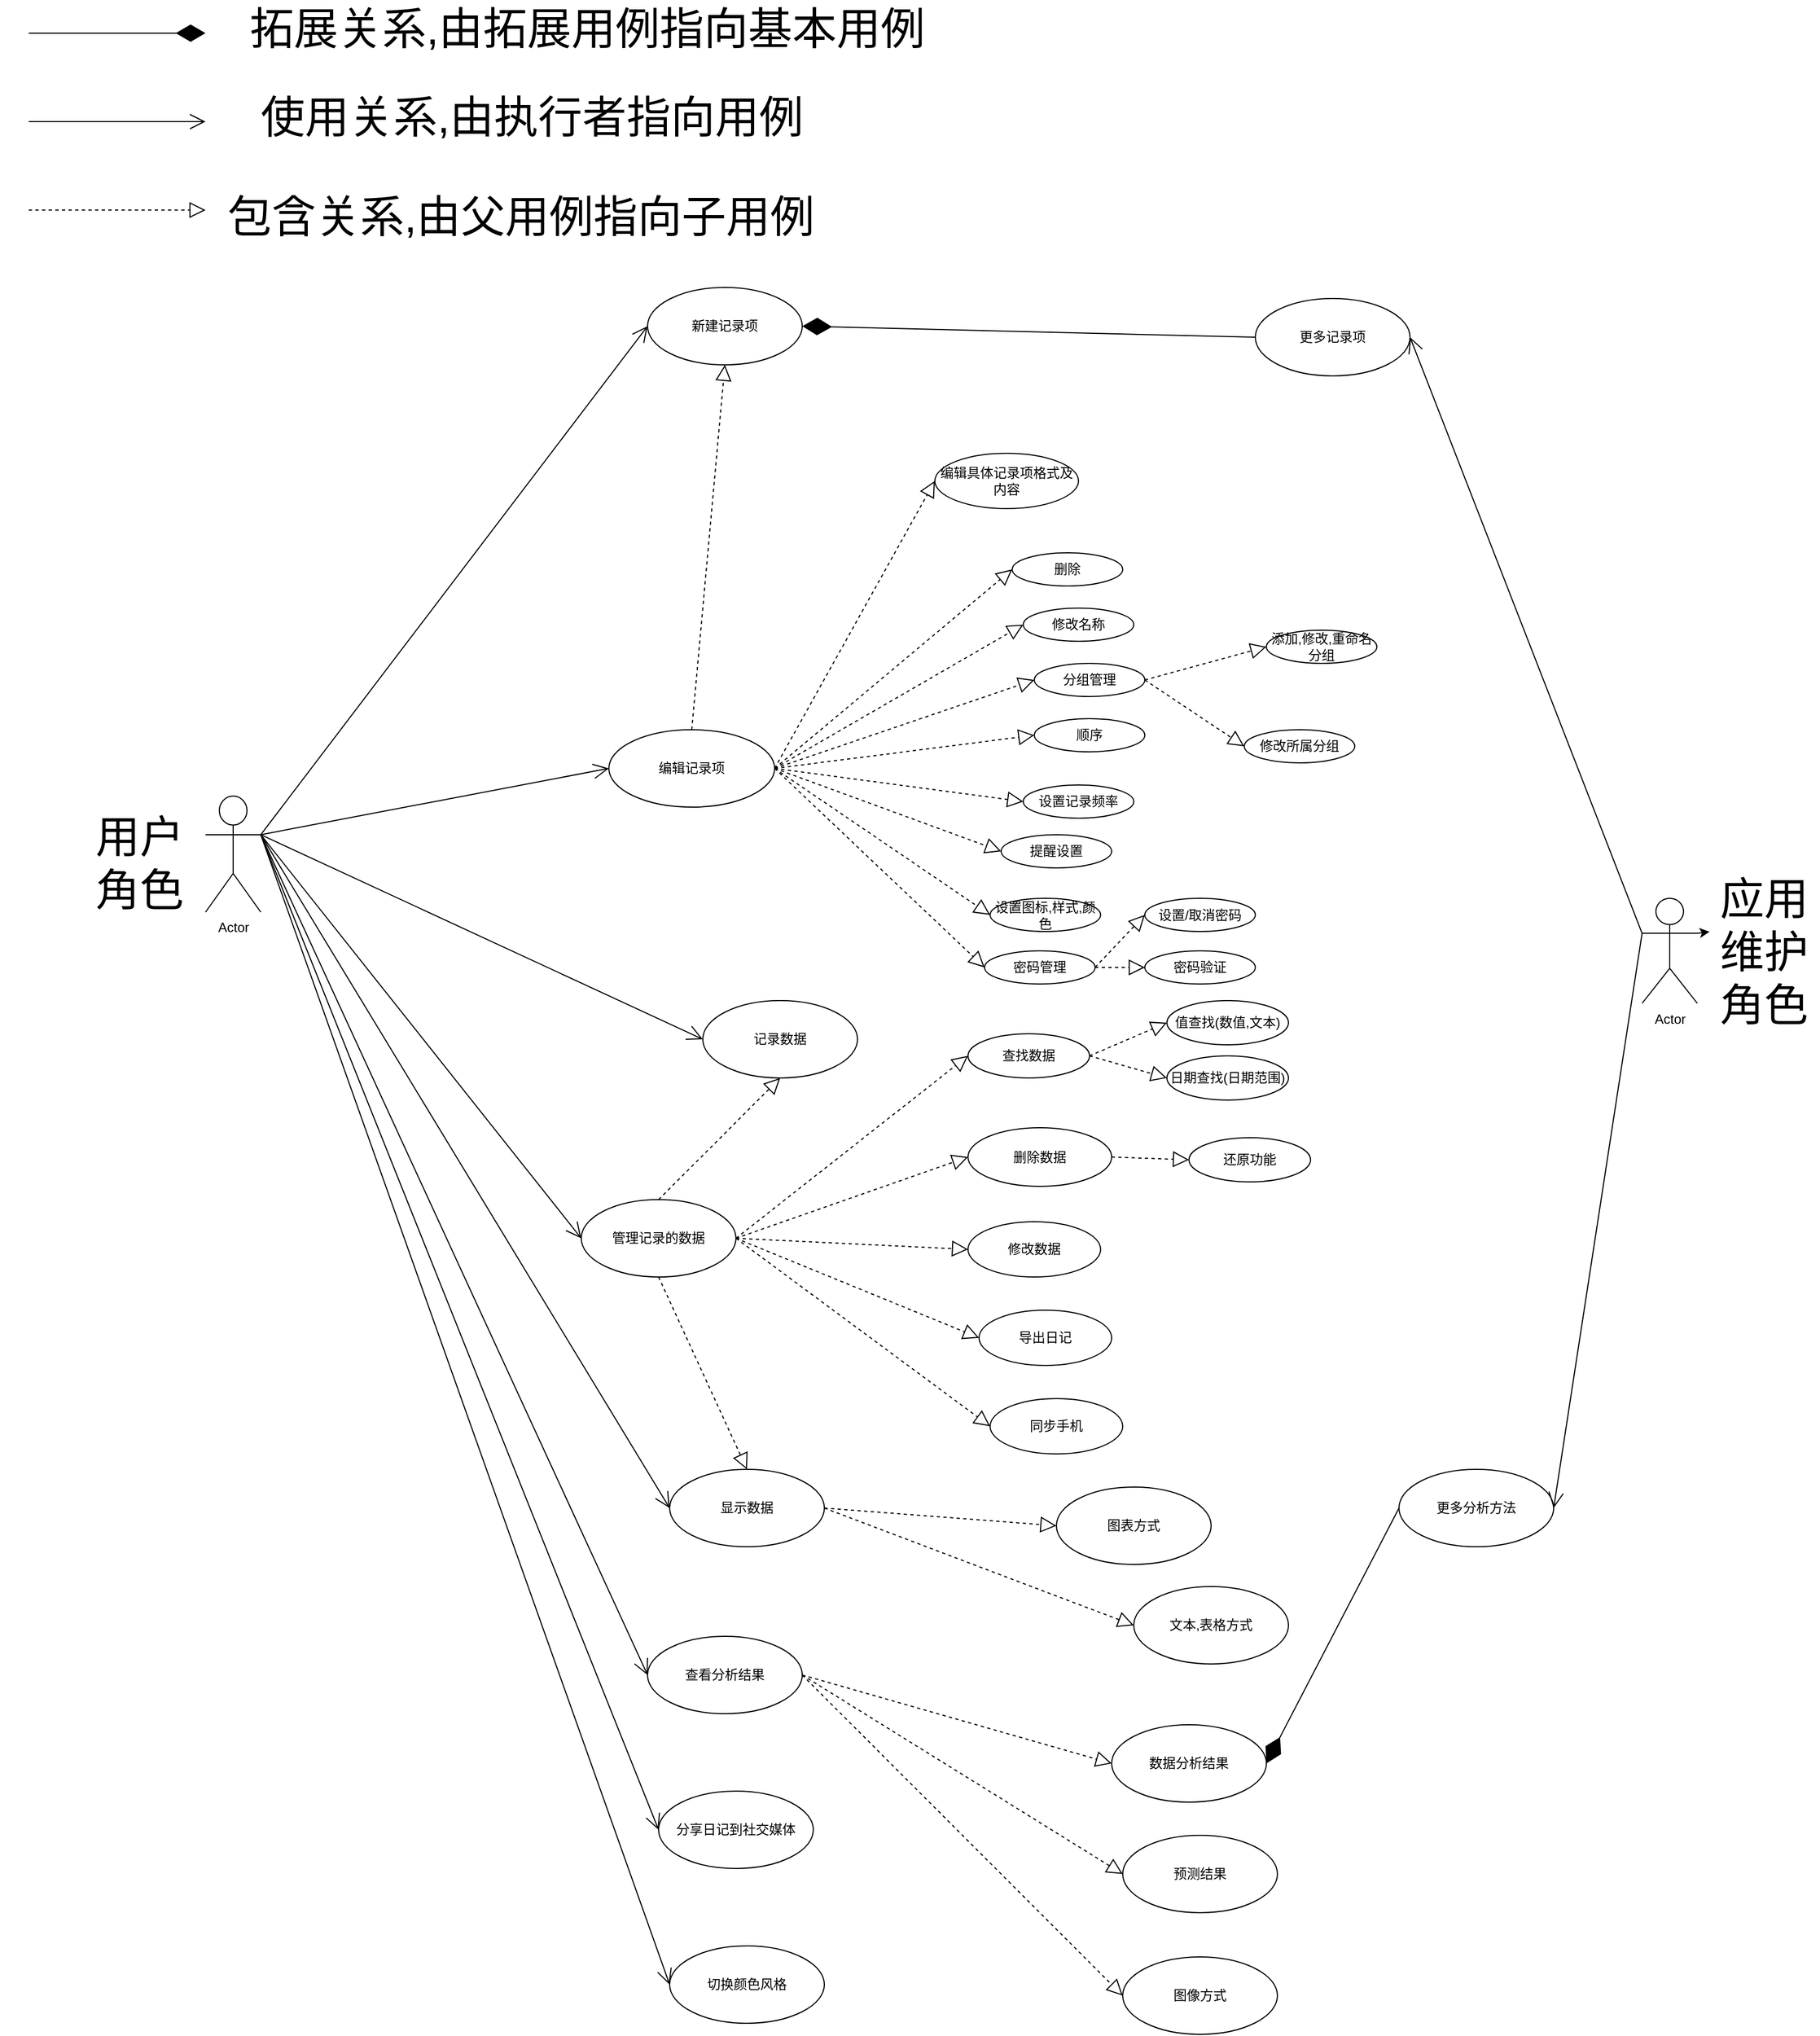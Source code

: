 <mxfile version="13.9.9" type="device"><diagram id="e2tGSwO5gteAZUFqLcbs" name="第 1 页"><mxGraphModel dx="1577" dy="485" grid="1" gridSize="10" guides="1" tooltips="1" connect="1" arrows="1" fold="1" page="1" pageScale="1" pageWidth="827" pageHeight="1169" math="0" shadow="0"><root><mxCell id="0"/><mxCell id="1" parent="0"/><object label="Actor" id="gkzIJjfs5HOEP_eOIGxo-1"><mxCell style="shape=umlActor;verticalLabelPosition=bottom;verticalAlign=top;html=1;outlineConnect=0;" parent="1" vertex="1"><mxGeometry x="-190" y="740" width="50" height="105" as="geometry"/></mxCell></object><mxCell id="gkzIJjfs5HOEP_eOIGxo-5" value="新建记录项" style="ellipse;whiteSpace=wrap;html=1;" parent="1" vertex="1"><mxGeometry x="210" y="280" width="140" height="70" as="geometry"/></mxCell><mxCell id="gkzIJjfs5HOEP_eOIGxo-6" value="记录数据" style="ellipse;whiteSpace=wrap;html=1;" parent="1" vertex="1"><mxGeometry x="260" y="925" width="140" height="70" as="geometry"/></mxCell><mxCell id="gkzIJjfs5HOEP_eOIGxo-7" value="管理记录的数据" style="ellipse;whiteSpace=wrap;html=1;" parent="1" vertex="1"><mxGeometry x="150" y="1105" width="140" height="70" as="geometry"/></mxCell><mxCell id="gkzIJjfs5HOEP_eOIGxo-8" value="显示数据" style="ellipse;whiteSpace=wrap;html=1;" parent="1" vertex="1"><mxGeometry x="230" y="1349" width="140" height="70" as="geometry"/></mxCell><mxCell id="gkzIJjfs5HOEP_eOIGxo-9" value="查看分析结果" style="ellipse;whiteSpace=wrap;html=1;" parent="1" vertex="1"><mxGeometry x="210" y="1500" width="140" height="70" as="geometry"/></mxCell><mxCell id="gkzIJjfs5HOEP_eOIGxo-17" value="" style="endArrow=block;dashed=1;endFill=0;endSize=12;html=1;entryX=0.5;entryY=1;entryDx=0;entryDy=0;exitX=0.5;exitY=0;exitDx=0;exitDy=0;" parent="1" source="gkzIJjfs5HOEP_eOIGxo-7" target="gkzIJjfs5HOEP_eOIGxo-6" edge="1"><mxGeometry width="160" relative="1" as="geometry"><mxPoint x="230" y="1035" as="sourcePoint"/><mxPoint x="390" y="1035" as="targetPoint"/></mxGeometry></mxCell><mxCell id="gkzIJjfs5HOEP_eOIGxo-19" value="更多记录项" style="ellipse;whiteSpace=wrap;html=1;" parent="1" vertex="1"><mxGeometry x="760" y="290" width="140" height="70" as="geometry"/></mxCell><mxCell id="gkzIJjfs5HOEP_eOIGxo-21" value="" style="endArrow=open;endFill=1;endSize=12;html=1;exitX=1;exitY=0.333;exitDx=0;exitDy=0;exitPerimeter=0;entryX=0;entryY=0.5;entryDx=0;entryDy=0;" parent="1" source="gkzIJjfs5HOEP_eOIGxo-1" target="gkzIJjfs5HOEP_eOIGxo-5" edge="1"><mxGeometry width="160" relative="1" as="geometry"><mxPoint x="50" y="510" as="sourcePoint"/><mxPoint x="210" y="510" as="targetPoint"/></mxGeometry></mxCell><mxCell id="gkzIJjfs5HOEP_eOIGxo-22" value="" style="endArrow=open;endFill=1;endSize=12;html=1;entryX=0;entryY=0.5;entryDx=0;entryDy=0;exitX=1;exitY=0.333;exitDx=0;exitDy=0;exitPerimeter=0;" parent="1" source="gkzIJjfs5HOEP_eOIGxo-1" target="gkzIJjfs5HOEP_eOIGxo-6" edge="1"><mxGeometry width="160" relative="1" as="geometry"><mxPoint x="80" y="610" as="sourcePoint"/><mxPoint x="140" y="550" as="targetPoint"/></mxGeometry></mxCell><mxCell id="gkzIJjfs5HOEP_eOIGxo-23" value="" style="endArrow=open;endFill=1;endSize=12;html=1;exitX=1;exitY=0.333;exitDx=0;exitDy=0;exitPerimeter=0;entryX=0;entryY=0.5;entryDx=0;entryDy=0;" parent="1" source="gkzIJjfs5HOEP_eOIGxo-1" target="gkzIJjfs5HOEP_eOIGxo-7" edge="1"><mxGeometry width="160" relative="1" as="geometry"><mxPoint x="80" y="605" as="sourcePoint"/><mxPoint x="180.0" y="395" as="targetPoint"/></mxGeometry></mxCell><mxCell id="gkzIJjfs5HOEP_eOIGxo-24" value="" style="endArrow=open;endFill=1;endSize=12;html=1;exitX=1;exitY=0.333;exitDx=0;exitDy=0;exitPerimeter=0;entryX=0;entryY=0.5;entryDx=0;entryDy=0;" parent="1" source="gkzIJjfs5HOEP_eOIGxo-1" target="gkzIJjfs5HOEP_eOIGxo-8" edge="1"><mxGeometry width="160" relative="1" as="geometry"><mxPoint x="90" y="615" as="sourcePoint"/><mxPoint x="190.0" y="405" as="targetPoint"/></mxGeometry></mxCell><mxCell id="gkzIJjfs5HOEP_eOIGxo-25" value="" style="endArrow=open;endFill=1;endSize=12;html=1;exitX=1;exitY=0.333;exitDx=0;exitDy=0;exitPerimeter=0;entryX=0;entryY=0.5;entryDx=0;entryDy=0;" parent="1" source="gkzIJjfs5HOEP_eOIGxo-1" target="gkzIJjfs5HOEP_eOIGxo-9" edge="1"><mxGeometry width="160" relative="1" as="geometry"><mxPoint x="100" y="625" as="sourcePoint"/><mxPoint x="200.0" y="415" as="targetPoint"/></mxGeometry></mxCell><mxCell id="gkzIJjfs5HOEP_eOIGxo-26" value="查找数据" style="ellipse;whiteSpace=wrap;html=1;" parent="1" vertex="1"><mxGeometry x="500" y="955" width="110" height="40" as="geometry"/></mxCell><mxCell id="gkzIJjfs5HOEP_eOIGxo-27" value="删除数据" style="ellipse;whiteSpace=wrap;html=1;" parent="1" vertex="1"><mxGeometry x="500" y="1040" width="130" height="53" as="geometry"/></mxCell><mxCell id="gkzIJjfs5HOEP_eOIGxo-28" value="修改数据" style="ellipse;whiteSpace=wrap;html=1;" parent="1" vertex="1"><mxGeometry x="500" y="1125" width="120" height="50" as="geometry"/></mxCell><mxCell id="gkzIJjfs5HOEP_eOIGxo-29" value="" style="endArrow=block;dashed=1;endFill=0;endSize=12;html=1;entryX=0;entryY=0.5;entryDx=0;entryDy=0;exitX=1;exitY=0.5;exitDx=0;exitDy=0;" parent="1" source="gkzIJjfs5HOEP_eOIGxo-7" target="gkzIJjfs5HOEP_eOIGxo-26" edge="1"><mxGeometry width="160" relative="1" as="geometry"><mxPoint x="260" y="1070" as="sourcePoint"/><mxPoint x="260" y="1005" as="targetPoint"/></mxGeometry></mxCell><mxCell id="gkzIJjfs5HOEP_eOIGxo-30" value="" style="endArrow=block;dashed=1;endFill=0;endSize=12;html=1;entryX=0;entryY=0.5;entryDx=0;entryDy=0;exitX=1;exitY=0.5;exitDx=0;exitDy=0;" parent="1" source="gkzIJjfs5HOEP_eOIGxo-7" target="gkzIJjfs5HOEP_eOIGxo-27" edge="1"><mxGeometry width="160" relative="1" as="geometry"><mxPoint x="330" y="1105" as="sourcePoint"/><mxPoint x="389.0" y="995" as="targetPoint"/></mxGeometry></mxCell><mxCell id="gkzIJjfs5HOEP_eOIGxo-31" value="" style="endArrow=block;dashed=1;endFill=0;endSize=12;html=1;entryX=0;entryY=0.5;entryDx=0;entryDy=0;exitX=1;exitY=0.5;exitDx=0;exitDy=0;" parent="1" source="gkzIJjfs5HOEP_eOIGxo-7" target="gkzIJjfs5HOEP_eOIGxo-28" edge="1"><mxGeometry width="160" relative="1" as="geometry"><mxPoint x="330" y="1105" as="sourcePoint"/><mxPoint x="389.0" y="1070" as="targetPoint"/></mxGeometry></mxCell><mxCell id="gkzIJjfs5HOEP_eOIGxo-35" value="文本,表格方式" style="ellipse;whiteSpace=wrap;html=1;" parent="1" vertex="1"><mxGeometry x="650" y="1455" width="140" height="70" as="geometry"/></mxCell><mxCell id="gkzIJjfs5HOEP_eOIGxo-36" value="图表方式" style="ellipse;whiteSpace=wrap;html=1;" parent="1" vertex="1"><mxGeometry x="580" y="1365" width="140" height="70" as="geometry"/></mxCell><mxCell id="gkzIJjfs5HOEP_eOIGxo-37" value="" style="endArrow=block;dashed=1;endFill=0;endSize=12;html=1;entryX=0;entryY=0.5;entryDx=0;entryDy=0;exitX=1;exitY=0.5;exitDx=0;exitDy=0;" parent="1" source="gkzIJjfs5HOEP_eOIGxo-8" target="gkzIJjfs5HOEP_eOIGxo-35" edge="1"><mxGeometry width="160" relative="1" as="geometry"><mxPoint x="330" y="1105" as="sourcePoint"/><mxPoint x="510.0" y="1087.5" as="targetPoint"/></mxGeometry></mxCell><mxCell id="gkzIJjfs5HOEP_eOIGxo-38" value="" style="endArrow=block;dashed=1;endFill=0;endSize=12;html=1;entryX=0;entryY=0.5;entryDx=0;entryDy=0;exitX=1;exitY=0.5;exitDx=0;exitDy=0;" parent="1" source="gkzIJjfs5HOEP_eOIGxo-8" target="gkzIJjfs5HOEP_eOIGxo-36" edge="1"><mxGeometry width="160" relative="1" as="geometry"><mxPoint x="330" y="1300" as="sourcePoint"/><mxPoint x="400.0" y="1220" as="targetPoint"/></mxGeometry></mxCell><mxCell id="gkzIJjfs5HOEP_eOIGxo-39" value="图像方式" style="ellipse;whiteSpace=wrap;html=1;" parent="1" vertex="1"><mxGeometry x="640" y="1790" width="140" height="70" as="geometry"/></mxCell><mxCell id="gkzIJjfs5HOEP_eOIGxo-40" value="数据分析结果" style="ellipse;whiteSpace=wrap;html=1;" parent="1" vertex="1"><mxGeometry x="630" y="1580" width="140" height="70" as="geometry"/></mxCell><mxCell id="gkzIJjfs5HOEP_eOIGxo-41" value="" style="endArrow=block;dashed=1;endFill=0;endSize=12;html=1;entryX=0;entryY=0.5;entryDx=0;entryDy=0;exitX=1;exitY=0.5;exitDx=0;exitDy=0;" parent="1" source="gkzIJjfs5HOEP_eOIGxo-9" target="gkzIJjfs5HOEP_eOIGxo-40" edge="1"><mxGeometry width="160" relative="1" as="geometry"><mxPoint x="320" y="1075" as="sourcePoint"/><mxPoint x="540.0" y="1055" as="targetPoint"/></mxGeometry></mxCell><mxCell id="gkzIJjfs5HOEP_eOIGxo-42" value="" style="endArrow=block;dashed=1;endFill=0;endSize=12;html=1;entryX=0;entryY=0.5;entryDx=0;entryDy=0;exitX=1;exitY=0.5;exitDx=0;exitDy=0;" parent="1" source="gkzIJjfs5HOEP_eOIGxo-9" target="gkzIJjfs5HOEP_eOIGxo-39" edge="1"><mxGeometry width="160" relative="1" as="geometry"><mxPoint x="320" y="1215" as="sourcePoint"/><mxPoint x="500" y="1215" as="targetPoint"/></mxGeometry></mxCell><mxCell id="gkzIJjfs5HOEP_eOIGxo-44" value="更多分析方法" style="ellipse;whiteSpace=wrap;html=1;" parent="1" vertex="1"><mxGeometry x="890" y="1349" width="140" height="70" as="geometry"/></mxCell><mxCell id="gkzIJjfs5HOEP_eOIGxo-46" value="Actor" style="shape=umlActor;verticalLabelPosition=bottom;verticalAlign=top;html=1;" parent="1" vertex="1"><mxGeometry x="1110" y="832.5" width="50" height="95" as="geometry"/></mxCell><mxCell id="gkzIJjfs5HOEP_eOIGxo-47" value="" style="endArrow=open;endFill=1;endSize=12;html=1;exitX=0;exitY=0.333;exitDx=0;exitDy=0;exitPerimeter=0;entryX=1;entryY=0.5;entryDx=0;entryDy=0;" parent="1" source="gkzIJjfs5HOEP_eOIGxo-46" target="gkzIJjfs5HOEP_eOIGxo-19" edge="1"><mxGeometry width="160" relative="1" as="geometry"><mxPoint x="50" y="845" as="sourcePoint"/><mxPoint x="180.0" y="1215.0" as="targetPoint"/></mxGeometry></mxCell><mxCell id="gkzIJjfs5HOEP_eOIGxo-48" value="" style="endArrow=open;endFill=1;endSize=12;html=1;entryX=1;entryY=0.5;entryDx=0;entryDy=0;exitX=0;exitY=0.333;exitDx=0;exitDy=0;exitPerimeter=0;" parent="1" source="gkzIJjfs5HOEP_eOIGxo-46" target="gkzIJjfs5HOEP_eOIGxo-44" edge="1"><mxGeometry width="160" relative="1" as="geometry"><mxPoint x="1110" y="870" as="sourcePoint"/><mxPoint x="900" y="665" as="targetPoint"/></mxGeometry></mxCell><mxCell id="gkzIJjfs5HOEP_eOIGxo-49" value="导出日记" style="ellipse;whiteSpace=wrap;html=1;" parent="1" vertex="1"><mxGeometry x="510" y="1205" width="120" height="50" as="geometry"/></mxCell><mxCell id="gkzIJjfs5HOEP_eOIGxo-50" value="同步手机" style="ellipse;whiteSpace=wrap;html=1;" parent="1" vertex="1"><mxGeometry x="520" y="1285" width="120" height="50" as="geometry"/></mxCell><mxCell id="gkzIJjfs5HOEP_eOIGxo-51" value="" style="endArrow=block;dashed=1;endFill=0;endSize=12;html=1;entryX=0;entryY=0.5;entryDx=0;entryDy=0;exitX=1;exitY=0.5;exitDx=0;exitDy=0;" parent="1" source="gkzIJjfs5HOEP_eOIGxo-7" target="gkzIJjfs5HOEP_eOIGxo-49" edge="1"><mxGeometry width="160" relative="1" as="geometry"><mxPoint x="340" y="1160" as="sourcePoint"/><mxPoint x="510.0" y="1087.5" as="targetPoint"/></mxGeometry></mxCell><mxCell id="gkzIJjfs5HOEP_eOIGxo-52" value="" style="endArrow=block;dashed=1;endFill=0;endSize=12;html=1;entryX=0;entryY=0.5;entryDx=0;entryDy=0;exitX=1;exitY=0.5;exitDx=0;exitDy=0;" parent="1" source="gkzIJjfs5HOEP_eOIGxo-7" target="gkzIJjfs5HOEP_eOIGxo-50" edge="1"><mxGeometry width="160" relative="1" as="geometry"><mxPoint x="340" y="1160" as="sourcePoint"/><mxPoint x="500.0" y="1160" as="targetPoint"/></mxGeometry></mxCell><mxCell id="gkzIJjfs5HOEP_eOIGxo-55" value="" style="endArrow=diamondThin;endFill=1;endSize=24;html=1;entryX=1;entryY=0.5;entryDx=0;entryDy=0;exitX=0;exitY=0.5;exitDx=0;exitDy=0;" parent="1" source="gkzIJjfs5HOEP_eOIGxo-19" target="gkzIJjfs5HOEP_eOIGxo-5" edge="1"><mxGeometry width="160" relative="1" as="geometry"><mxPoint x="760" y="880.0" as="sourcePoint"/><mxPoint x="840" y="925" as="targetPoint"/></mxGeometry></mxCell><mxCell id="gkzIJjfs5HOEP_eOIGxo-56" value="" style="endArrow=diamondThin;endFill=1;endSize=24;html=1;entryX=1;entryY=0.5;entryDx=0;entryDy=0;exitX=0;exitY=0.5;exitDx=0;exitDy=0;" parent="1" source="gkzIJjfs5HOEP_eOIGxo-44" target="gkzIJjfs5HOEP_eOIGxo-40" edge="1"><mxGeometry width="160" relative="1" as="geometry"><mxPoint x="760.0" y="665" as="sourcePoint"/><mxPoint x="320.0" y="745" as="targetPoint"/></mxGeometry></mxCell><mxCell id="gkzIJjfs5HOEP_eOIGxo-58" value="" style="endArrow=diamondThin;endFill=1;endSize=24;html=1;" parent="1" edge="1"><mxGeometry width="160" relative="1" as="geometry"><mxPoint x="-350" y="50" as="sourcePoint"/><mxPoint x="-190" y="50" as="targetPoint"/></mxGeometry></mxCell><mxCell id="gkzIJjfs5HOEP_eOIGxo-59" value="" style="endArrow=open;endFill=1;endSize=12;html=1;" parent="1" edge="1"><mxGeometry width="160" relative="1" as="geometry"><mxPoint x="-350" y="130" as="sourcePoint"/><mxPoint x="-190" y="130" as="targetPoint"/></mxGeometry></mxCell><mxCell id="gkzIJjfs5HOEP_eOIGxo-60" value="" style="endArrow=block;dashed=1;endFill=0;endSize=12;html=1;" parent="1" edge="1"><mxGeometry width="160" relative="1" as="geometry"><mxPoint x="-350" y="210" as="sourcePoint"/><mxPoint x="-190" y="210" as="targetPoint"/></mxGeometry></mxCell><mxCell id="gkzIJjfs5HOEP_eOIGxo-62" value="拓展关系,由拓展用例指向基本用例" style="text;html=1;resizable=0;autosize=1;align=center;verticalAlign=middle;points=[];fillColor=none;strokeColor=none;rounded=0;fontSize=40;" parent="1" vertex="1"><mxGeometry x="-160" y="20" width="630" height="50" as="geometry"/></mxCell><mxCell id="gkzIJjfs5HOEP_eOIGxo-63" value="使用关系,由执行者指向用例" style="text;html=1;resizable=0;autosize=1;align=center;verticalAlign=middle;points=[];fillColor=none;strokeColor=none;rounded=0;fontSize=40;" parent="1" vertex="1"><mxGeometry x="-150" y="100" width="510" height="50" as="geometry"/></mxCell><mxCell id="gkzIJjfs5HOEP_eOIGxo-64" value="包含关系,由父用例指向子用例" style="text;html=1;resizable=0;autosize=1;align=center;verticalAlign=middle;points=[];fillColor=none;strokeColor=none;rounded=0;fontSize=40;" parent="1" vertex="1"><mxGeometry x="-180" y="190" width="550" height="50" as="geometry"/></mxCell><mxCell id="gkzIJjfs5HOEP_eOIGxo-65" value="值查找(数值,文本)" style="ellipse;whiteSpace=wrap;html=1;" parent="1" vertex="1"><mxGeometry x="680" y="925" width="110" height="40" as="geometry"/></mxCell><mxCell id="gkzIJjfs5HOEP_eOIGxo-66" value="日期查找(日期范围)" style="ellipse;whiteSpace=wrap;html=1;" parent="1" vertex="1"><mxGeometry x="680" y="975" width="110" height="40" as="geometry"/></mxCell><mxCell id="gkzIJjfs5HOEP_eOIGxo-67" value="" style="endArrow=block;dashed=1;endFill=0;endSize=12;html=1;entryX=0;entryY=0.5;entryDx=0;entryDy=0;exitX=1;exitY=0.5;exitDx=0;exitDy=0;" parent="1" source="gkzIJjfs5HOEP_eOIGxo-26" target="gkzIJjfs5HOEP_eOIGxo-65" edge="1"><mxGeometry width="160" relative="1" as="geometry"><mxPoint x="350.0" y="1250" as="sourcePoint"/><mxPoint x="510.0" y="985.0" as="targetPoint"/></mxGeometry></mxCell><mxCell id="gkzIJjfs5HOEP_eOIGxo-68" value="" style="endArrow=block;dashed=1;endFill=0;endSize=12;html=1;entryX=0;entryY=0.5;entryDx=0;entryDy=0;exitX=1;exitY=0.5;exitDx=0;exitDy=0;" parent="1" source="gkzIJjfs5HOEP_eOIGxo-26" target="gkzIJjfs5HOEP_eOIGxo-66" edge="1"><mxGeometry width="160" relative="1" as="geometry"><mxPoint x="620.0" y="985.0" as="sourcePoint"/><mxPoint x="690.0" y="955.0" as="targetPoint"/></mxGeometry></mxCell><mxCell id="UApyQtoVQgioi_L6xYae-1" value="编辑记录项" style="ellipse;whiteSpace=wrap;html=1;" parent="1" vertex="1"><mxGeometry x="175" y="680" width="150" height="70" as="geometry"/></mxCell><mxCell id="UApyQtoVQgioi_L6xYae-3" value="修改名称" style="ellipse;whiteSpace=wrap;html=1;" parent="1" vertex="1"><mxGeometry x="550" y="570" width="100" height="30" as="geometry"/></mxCell><mxCell id="UApyQtoVQgioi_L6xYae-4" value="分组管理" style="ellipse;whiteSpace=wrap;html=1;" parent="1" vertex="1"><mxGeometry x="560" y="620" width="100" height="30" as="geometry"/></mxCell><mxCell id="UApyQtoVQgioi_L6xYae-5" value="" style="endArrow=block;dashed=1;endFill=0;endSize=12;html=1;entryX=0;entryY=0.5;entryDx=0;entryDy=0;exitX=1;exitY=0.5;exitDx=0;exitDy=0;" parent="1" source="UApyQtoVQgioi_L6xYae-1" target="UApyQtoVQgioi_L6xYae-3" edge="1"><mxGeometry width="160" relative="1" as="geometry"><mxPoint x="370" y="195" as="sourcePoint"/><mxPoint x="540" y="365" as="targetPoint"/></mxGeometry></mxCell><mxCell id="UApyQtoVQgioi_L6xYae-6" value="" style="endArrow=block;dashed=1;endFill=0;endSize=12;html=1;entryX=0;entryY=0.5;entryDx=0;entryDy=0;exitX=1;exitY=0.5;exitDx=0;exitDy=0;" parent="1" source="UApyQtoVQgioi_L6xYae-1" target="UApyQtoVQgioi_L6xYae-4" edge="1"><mxGeometry width="160" relative="1" as="geometry"><mxPoint x="660" y="365" as="sourcePoint"/><mxPoint x="700" y="345" as="targetPoint"/></mxGeometry></mxCell><mxCell id="UApyQtoVQgioi_L6xYae-7" value="添加,修改,重命名分组" style="ellipse;whiteSpace=wrap;html=1;" parent="1" vertex="1"><mxGeometry x="770" y="590" width="100" height="30" as="geometry"/></mxCell><mxCell id="UApyQtoVQgioi_L6xYae-8" value="修改所属分组" style="ellipse;whiteSpace=wrap;html=1;" parent="1" vertex="1"><mxGeometry x="750" y="680" width="100" height="30" as="geometry"/></mxCell><mxCell id="UApyQtoVQgioi_L6xYae-9" value="" style="endArrow=block;dashed=1;endFill=0;endSize=12;html=1;entryX=0;entryY=0.5;entryDx=0;entryDy=0;exitX=1;exitY=0.5;exitDx=0;exitDy=0;" parent="1" source="UApyQtoVQgioi_L6xYae-4" target="UApyQtoVQgioi_L6xYae-7" edge="1"><mxGeometry width="160" relative="1" as="geometry"><mxPoint x="660" y="365" as="sourcePoint"/><mxPoint x="690" y="585" as="targetPoint"/></mxGeometry></mxCell><mxCell id="UApyQtoVQgioi_L6xYae-10" value="" style="endArrow=block;dashed=1;endFill=0;endSize=12;html=1;entryX=0;entryY=0.5;entryDx=0;entryDy=0;exitX=1;exitY=0.5;exitDx=0;exitDy=0;" parent="1" source="UApyQtoVQgioi_L6xYae-4" target="UApyQtoVQgioi_L6xYae-8" edge="1"><mxGeometry width="160" relative="1" as="geometry"><mxPoint x="800" y="395" as="sourcePoint"/><mxPoint x="700.0" y="645" as="targetPoint"/></mxGeometry></mxCell><mxCell id="UApyQtoVQgioi_L6xYae-11" value="还原功能" style="ellipse;whiteSpace=wrap;html=1;" parent="1" vertex="1"><mxGeometry x="700" y="1049" width="110" height="40" as="geometry"/></mxCell><mxCell id="UApyQtoVQgioi_L6xYae-12" value="" style="endArrow=block;dashed=1;endFill=0;endSize=12;html=1;entryX=0;entryY=0.5;entryDx=0;entryDy=0;exitX=1;exitY=0.5;exitDx=0;exitDy=0;" parent="1" source="gkzIJjfs5HOEP_eOIGxo-27" target="UApyQtoVQgioi_L6xYae-11" edge="1"><mxGeometry width="160" relative="1" as="geometry"><mxPoint x="620" y="985" as="sourcePoint"/><mxPoint x="690" y="1005" as="targetPoint"/></mxGeometry></mxCell><mxCell id="UApyQtoVQgioi_L6xYae-13" value="顺序" style="ellipse;whiteSpace=wrap;html=1;" parent="1" vertex="1"><mxGeometry x="560" y="670" width="100" height="30" as="geometry"/></mxCell><mxCell id="UApyQtoVQgioi_L6xYae-14" value="设置记录频率" style="ellipse;whiteSpace=wrap;html=1;" parent="1" vertex="1"><mxGeometry x="550" y="730" width="100" height="30" as="geometry"/></mxCell><mxCell id="UApyQtoVQgioi_L6xYae-15" value="" style="endArrow=block;dashed=1;endFill=0;endSize=12;html=1;entryX=0;entryY=0.5;entryDx=0;entryDy=0;exitX=1;exitY=0.5;exitDx=0;exitDy=0;" parent="1" source="UApyQtoVQgioi_L6xYae-1" target="UApyQtoVQgioi_L6xYae-13" edge="1"><mxGeometry width="160" relative="1" as="geometry"><mxPoint x="660" y="365" as="sourcePoint"/><mxPoint x="700" y="395" as="targetPoint"/></mxGeometry></mxCell><mxCell id="UApyQtoVQgioi_L6xYae-16" value="" style="endArrow=block;dashed=1;endFill=0;endSize=12;html=1;entryX=0;entryY=0.5;entryDx=0;entryDy=0;exitX=1;exitY=0.5;exitDx=0;exitDy=0;" parent="1" source="UApyQtoVQgioi_L6xYae-1" target="UApyQtoVQgioi_L6xYae-14" edge="1"><mxGeometry width="160" relative="1" as="geometry"><mxPoint x="660" y="365" as="sourcePoint"/><mxPoint x="710" y="435" as="targetPoint"/></mxGeometry></mxCell><mxCell id="UApyQtoVQgioi_L6xYae-17" value="提醒设置" style="ellipse;whiteSpace=wrap;html=1;" parent="1" vertex="1"><mxGeometry x="530" y="775" width="100" height="30" as="geometry"/></mxCell><mxCell id="UApyQtoVQgioi_L6xYae-18" value="" style="endArrow=block;dashed=1;endFill=0;endSize=12;html=1;entryX=0;entryY=0.5;entryDx=0;entryDy=0;exitX=1;exitY=0.5;exitDx=0;exitDy=0;" parent="1" source="UApyQtoVQgioi_L6xYae-1" target="UApyQtoVQgioi_L6xYae-17" edge="1"><mxGeometry width="160" relative="1" as="geometry"><mxPoint x="660" y="365" as="sourcePoint"/><mxPoint x="720" y="485" as="targetPoint"/></mxGeometry></mxCell><mxCell id="UApyQtoVQgioi_L6xYae-19" style="edgeStyle=orthogonalEdgeStyle;rounded=0;orthogonalLoop=1;jettySize=auto;html=1;exitX=0.5;exitY=1;exitDx=0;exitDy=0;" parent="1" source="UApyQtoVQgioi_L6xYae-17" target="UApyQtoVQgioi_L6xYae-17" edge="1"><mxGeometry relative="1" as="geometry"/></mxCell><mxCell id="UApyQtoVQgioi_L6xYae-20" value="" style="endArrow=block;dashed=1;endFill=0;endSize=12;html=1;exitX=0.5;exitY=1;exitDx=0;exitDy=0;entryX=0.5;entryY=0;entryDx=0;entryDy=0;" parent="1" source="gkzIJjfs5HOEP_eOIGxo-7" target="gkzIJjfs5HOEP_eOIGxo-8" edge="1"><mxGeometry width="160" relative="1" as="geometry"><mxPoint x="230" y="1165" as="sourcePoint"/><mxPoint x="240" y="1425" as="targetPoint"/></mxGeometry></mxCell><mxCell id="UApyQtoVQgioi_L6xYae-23" value="" style="endArrow=open;endFill=1;endSize=12;html=1;exitX=1;exitY=0.333;exitDx=0;exitDy=0;exitPerimeter=0;entryX=0;entryY=0.5;entryDx=0;entryDy=0;" parent="1" source="gkzIJjfs5HOEP_eOIGxo-1" target="UApyQtoVQgioi_L6xYae-1" edge="1"><mxGeometry width="160" relative="1" as="geometry"><mxPoint x="-130.0" y="785" as="sourcePoint"/><mxPoint x="180.0" y="925" as="targetPoint"/></mxGeometry></mxCell><mxCell id="UApyQtoVQgioi_L6xYae-27" value="" style="endArrow=block;dashed=1;endFill=0;endSize=12;html=1;entryX=0.5;entryY=1;entryDx=0;entryDy=0;exitX=0.5;exitY=0;exitDx=0;exitDy=0;" parent="1" source="UApyQtoVQgioi_L6xYae-1" target="gkzIJjfs5HOEP_eOIGxo-5" edge="1"><mxGeometry width="160" relative="1" as="geometry"><mxPoint x="335.0" y="725" as="sourcePoint"/><mxPoint x="530.0" y="525" as="targetPoint"/></mxGeometry></mxCell><mxCell id="UApyQtoVQgioi_L6xYae-28" value="删除" style="ellipse;whiteSpace=wrap;html=1;" parent="1" vertex="1"><mxGeometry x="540" y="520" width="100" height="30" as="geometry"/></mxCell><mxCell id="UApyQtoVQgioi_L6xYae-29" value="" style="endArrow=block;dashed=1;endFill=0;endSize=12;html=1;entryX=0;entryY=0.5;entryDx=0;entryDy=0;exitX=1;exitY=0.5;exitDx=0;exitDy=0;" parent="1" source="UApyQtoVQgioi_L6xYae-1" target="UApyQtoVQgioi_L6xYae-28" edge="1"><mxGeometry width="160" relative="1" as="geometry"><mxPoint x="335" y="725" as="sourcePoint"/><mxPoint x="530" y="525" as="targetPoint"/></mxGeometry></mxCell><mxCell id="0X3Vp6Y1FhVaJtvkMVR--1" value="分享日记到社交媒体" style="ellipse;whiteSpace=wrap;html=1;" parent="1" vertex="1"><mxGeometry x="220" y="1640" width="140" height="70" as="geometry"/></mxCell><mxCell id="0X3Vp6Y1FhVaJtvkMVR--2" value="" style="endArrow=open;endFill=1;endSize=12;html=1;entryX=0;entryY=0.5;entryDx=0;entryDy=0;exitX=1;exitY=0.333;exitDx=0;exitDy=0;exitPerimeter=0;" parent="1" source="gkzIJjfs5HOEP_eOIGxo-1" target="0X3Vp6Y1FhVaJtvkMVR--1" edge="1"><mxGeometry width="160" relative="1" as="geometry"><mxPoint x="-160" y="920" as="sourcePoint"/><mxPoint x="130.0" y="1605" as="targetPoint"/></mxGeometry></mxCell><mxCell id="0X3Vp6Y1FhVaJtvkMVR--3" value="用户&lt;br&gt;角色" style="text;html=1;resizable=0;autosize=1;align=center;verticalAlign=middle;points=[];fillColor=none;strokeColor=none;rounded=0;fontSize=40;" parent="1" vertex="1"><mxGeometry x="-300" y="750" width="100" height="100" as="geometry"/></mxCell><mxCell id="0X3Vp6Y1FhVaJtvkMVR--4" value="应用&lt;br&gt;维护&lt;br&gt;角色" style="text;html=1;resizable=0;autosize=1;align=center;verticalAlign=middle;points=[];fillColor=none;strokeColor=none;rounded=0;fontSize=40;" parent="1" vertex="1"><mxGeometry x="1170" y="805" width="100" height="150" as="geometry"/></mxCell><mxCell id="0X3Vp6Y1FhVaJtvkMVR--5" value="设置图标,样式,颜色" style="ellipse;whiteSpace=wrap;html=1;" parent="1" vertex="1"><mxGeometry x="520" y="832.5" width="100" height="30" as="geometry"/></mxCell><mxCell id="0X3Vp6Y1FhVaJtvkMVR--6" value="" style="endArrow=block;dashed=1;endFill=0;endSize=12;html=1;entryX=0;entryY=0.5;entryDx=0;entryDy=0;exitX=1;exitY=0.5;exitDx=0;exitDy=0;" parent="1" source="UApyQtoVQgioi_L6xYae-1" target="0X3Vp6Y1FhVaJtvkMVR--5" edge="1"><mxGeometry width="160" relative="1" as="geometry"><mxPoint x="335.0" y="725" as="sourcePoint"/><mxPoint x="570" y="785" as="targetPoint"/></mxGeometry></mxCell><mxCell id="0X3Vp6Y1FhVaJtvkMVR--8" value="" style="endArrow=classic;html=1;exitX=1;exitY=0.333;exitDx=0;exitDy=0;exitPerimeter=0;entryX=0.011;entryY=0.385;entryDx=0;entryDy=0;entryPerimeter=0;" parent="1" source="gkzIJjfs5HOEP_eOIGxo-46" target="0X3Vp6Y1FhVaJtvkMVR--4" edge="1"><mxGeometry width="50" height="50" relative="1" as="geometry"><mxPoint x="1190" y="940" as="sourcePoint"/><mxPoint x="1240" y="890" as="targetPoint"/></mxGeometry></mxCell><mxCell id="0X3Vp6Y1FhVaJtvkMVR--9" value="预测结果" style="ellipse;whiteSpace=wrap;html=1;" parent="1" vertex="1"><mxGeometry x="640" y="1680" width="140" height="70" as="geometry"/></mxCell><mxCell id="0X3Vp6Y1FhVaJtvkMVR--10" value="" style="endArrow=block;dashed=1;endFill=0;endSize=12;html=1;entryX=0;entryY=0.5;entryDx=0;entryDy=0;exitX=1;exitY=0.5;exitDx=0;exitDy=0;" parent="1" source="gkzIJjfs5HOEP_eOIGxo-9" target="0X3Vp6Y1FhVaJtvkMVR--9" edge="1"><mxGeometry width="160" relative="1" as="geometry"><mxPoint x="320.0" y="1570" as="sourcePoint"/><mxPoint x="640.0" y="1625" as="targetPoint"/></mxGeometry></mxCell><mxCell id="0X3Vp6Y1FhVaJtvkMVR--11" value="切换颜色风格" style="ellipse;whiteSpace=wrap;html=1;" parent="1" vertex="1"><mxGeometry x="230" y="1780" width="140" height="70" as="geometry"/></mxCell><mxCell id="0X3Vp6Y1FhVaJtvkMVR--13" value="" style="endArrow=open;endFill=1;endSize=12;html=1;entryX=0;entryY=0.5;entryDx=0;entryDy=0;exitX=1;exitY=0.333;exitDx=0;exitDy=0;exitPerimeter=0;" parent="1" source="gkzIJjfs5HOEP_eOIGxo-1" target="0X3Vp6Y1FhVaJtvkMVR--11" edge="1"><mxGeometry width="160" relative="1" as="geometry"><mxPoint x="-170" y="940" as="sourcePoint"/><mxPoint x="200" y="1715" as="targetPoint"/></mxGeometry></mxCell><mxCell id="0X3Vp6Y1FhVaJtvkMVR--14" value="密码管理" style="ellipse;whiteSpace=wrap;html=1;" parent="1" vertex="1"><mxGeometry x="515" y="880" width="100" height="30" as="geometry"/></mxCell><mxCell id="0X3Vp6Y1FhVaJtvkMVR--15" value="" style="endArrow=block;dashed=1;endFill=0;endSize=12;html=1;entryX=0;entryY=0.5;entryDx=0;entryDy=0;exitX=1;exitY=0.5;exitDx=0;exitDy=0;" parent="1" source="UApyQtoVQgioi_L6xYae-1" target="0X3Vp6Y1FhVaJtvkMVR--14" edge="1"><mxGeometry width="160" relative="1" as="geometry"><mxPoint x="335.0" y="725" as="sourcePoint"/><mxPoint x="550.0" y="840" as="targetPoint"/></mxGeometry></mxCell><mxCell id="0X3Vp6Y1FhVaJtvkMVR--16" value="设置/取消密码" style="ellipse;whiteSpace=wrap;html=1;" parent="1" vertex="1"><mxGeometry x="660" y="832.5" width="100" height="30" as="geometry"/></mxCell><mxCell id="0X3Vp6Y1FhVaJtvkMVR--17" value="" style="endArrow=block;dashed=1;endFill=0;endSize=12;html=1;entryX=0;entryY=0.5;entryDx=0;entryDy=0;exitX=1;exitY=0.5;exitDx=0;exitDy=0;" parent="1" source="0X3Vp6Y1FhVaJtvkMVR--14" target="0X3Vp6Y1FhVaJtvkMVR--16" edge="1"><mxGeometry width="160" relative="1" as="geometry"><mxPoint x="620.0" y="985" as="sourcePoint"/><mxPoint x="690.0" y="955" as="targetPoint"/></mxGeometry></mxCell><mxCell id="0X3Vp6Y1FhVaJtvkMVR--18" value="密码验证" style="ellipse;whiteSpace=wrap;html=1;" parent="1" vertex="1"><mxGeometry x="660" y="880" width="100" height="30" as="geometry"/></mxCell><mxCell id="0X3Vp6Y1FhVaJtvkMVR--19" value="" style="endArrow=block;dashed=1;endFill=0;endSize=12;html=1;entryX=0;entryY=0.5;entryDx=0;entryDy=0;exitX=1;exitY=0.5;exitDx=0;exitDy=0;" parent="1" source="0X3Vp6Y1FhVaJtvkMVR--14" target="0X3Vp6Y1FhVaJtvkMVR--18" edge="1"><mxGeometry width="160" relative="1" as="geometry"><mxPoint x="625" y="905" as="sourcePoint"/><mxPoint x="670.0" y="857.5" as="targetPoint"/></mxGeometry></mxCell><mxCell id="oO-YX_RX7Ye2qVWY0tr4-1" value="编辑具体记录项格式及内容" style="ellipse;whiteSpace=wrap;html=1;" vertex="1" parent="1"><mxGeometry x="470" y="430" width="130" height="50" as="geometry"/></mxCell><mxCell id="oO-YX_RX7Ye2qVWY0tr4-2" value="" style="endArrow=block;dashed=1;endFill=0;endSize=12;html=1;entryX=0;entryY=0.5;entryDx=0;entryDy=0;exitX=1;exitY=0.5;exitDx=0;exitDy=0;" edge="1" parent="1" source="UApyQtoVQgioi_L6xYae-1" target="oO-YX_RX7Ye2qVWY0tr4-1"><mxGeometry width="160" relative="1" as="geometry"><mxPoint x="335" y="725" as="sourcePoint"/><mxPoint x="550" y="545" as="targetPoint"/></mxGeometry></mxCell></root></mxGraphModel></diagram></mxfile>